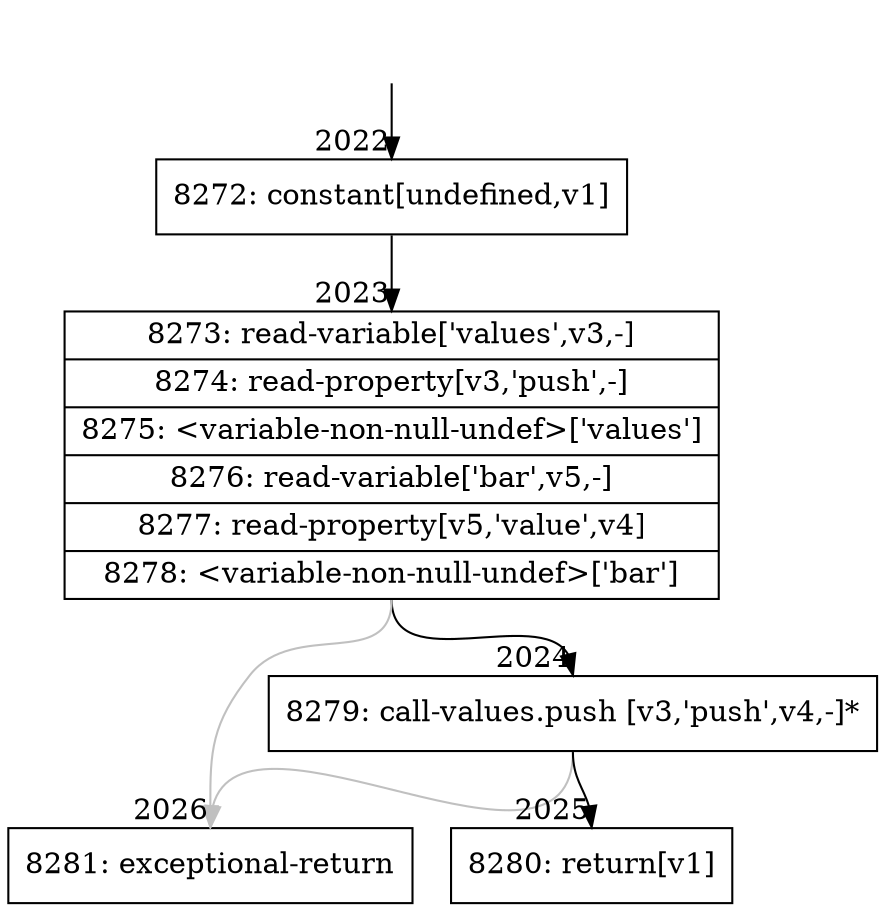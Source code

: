 digraph {
rankdir="TD"
BB_entry186[shape=none,label=""];
BB_entry186 -> BB2022 [tailport=s, headport=n, headlabel="    2022"]
BB2022 [shape=record label="{8272: constant[undefined,v1]}" ] 
BB2022 -> BB2023 [tailport=s, headport=n, headlabel="      2023"]
BB2023 [shape=record label="{8273: read-variable['values',v3,-]|8274: read-property[v3,'push',-]|8275: \<variable-non-null-undef\>['values']|8276: read-variable['bar',v5,-]|8277: read-property[v5,'value',v4]|8278: \<variable-non-null-undef\>['bar']}" ] 
BB2023 -> BB2024 [tailport=s, headport=n, headlabel="      2024"]
BB2023 -> BB2026 [tailport=s, headport=n, color=gray, headlabel="      2026"]
BB2024 [shape=record label="{8279: call-values.push [v3,'push',v4,-]*}" ] 
BB2024 -> BB2025 [tailport=s, headport=n, headlabel="      2025"]
BB2024 -> BB2026 [tailport=s, headport=n, color=gray]
BB2025 [shape=record label="{8280: return[v1]}" ] 
BB2026 [shape=record label="{8281: exceptional-return}" ] 
//#$~ 2206
}
